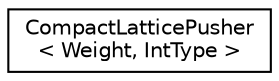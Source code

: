 digraph "Graphical Class Hierarchy"
{
  edge [fontname="Helvetica",fontsize="10",labelfontname="Helvetica",labelfontsize="10"];
  node [fontname="Helvetica",fontsize="10",shape=record];
  rankdir="LR";
  Node0 [label="CompactLatticePusher\l\< Weight, IntType \>",height=0.2,width=0.4,color="black", fillcolor="white", style="filled",URL="$classfst_1_1CompactLatticePusher.html"];
}

